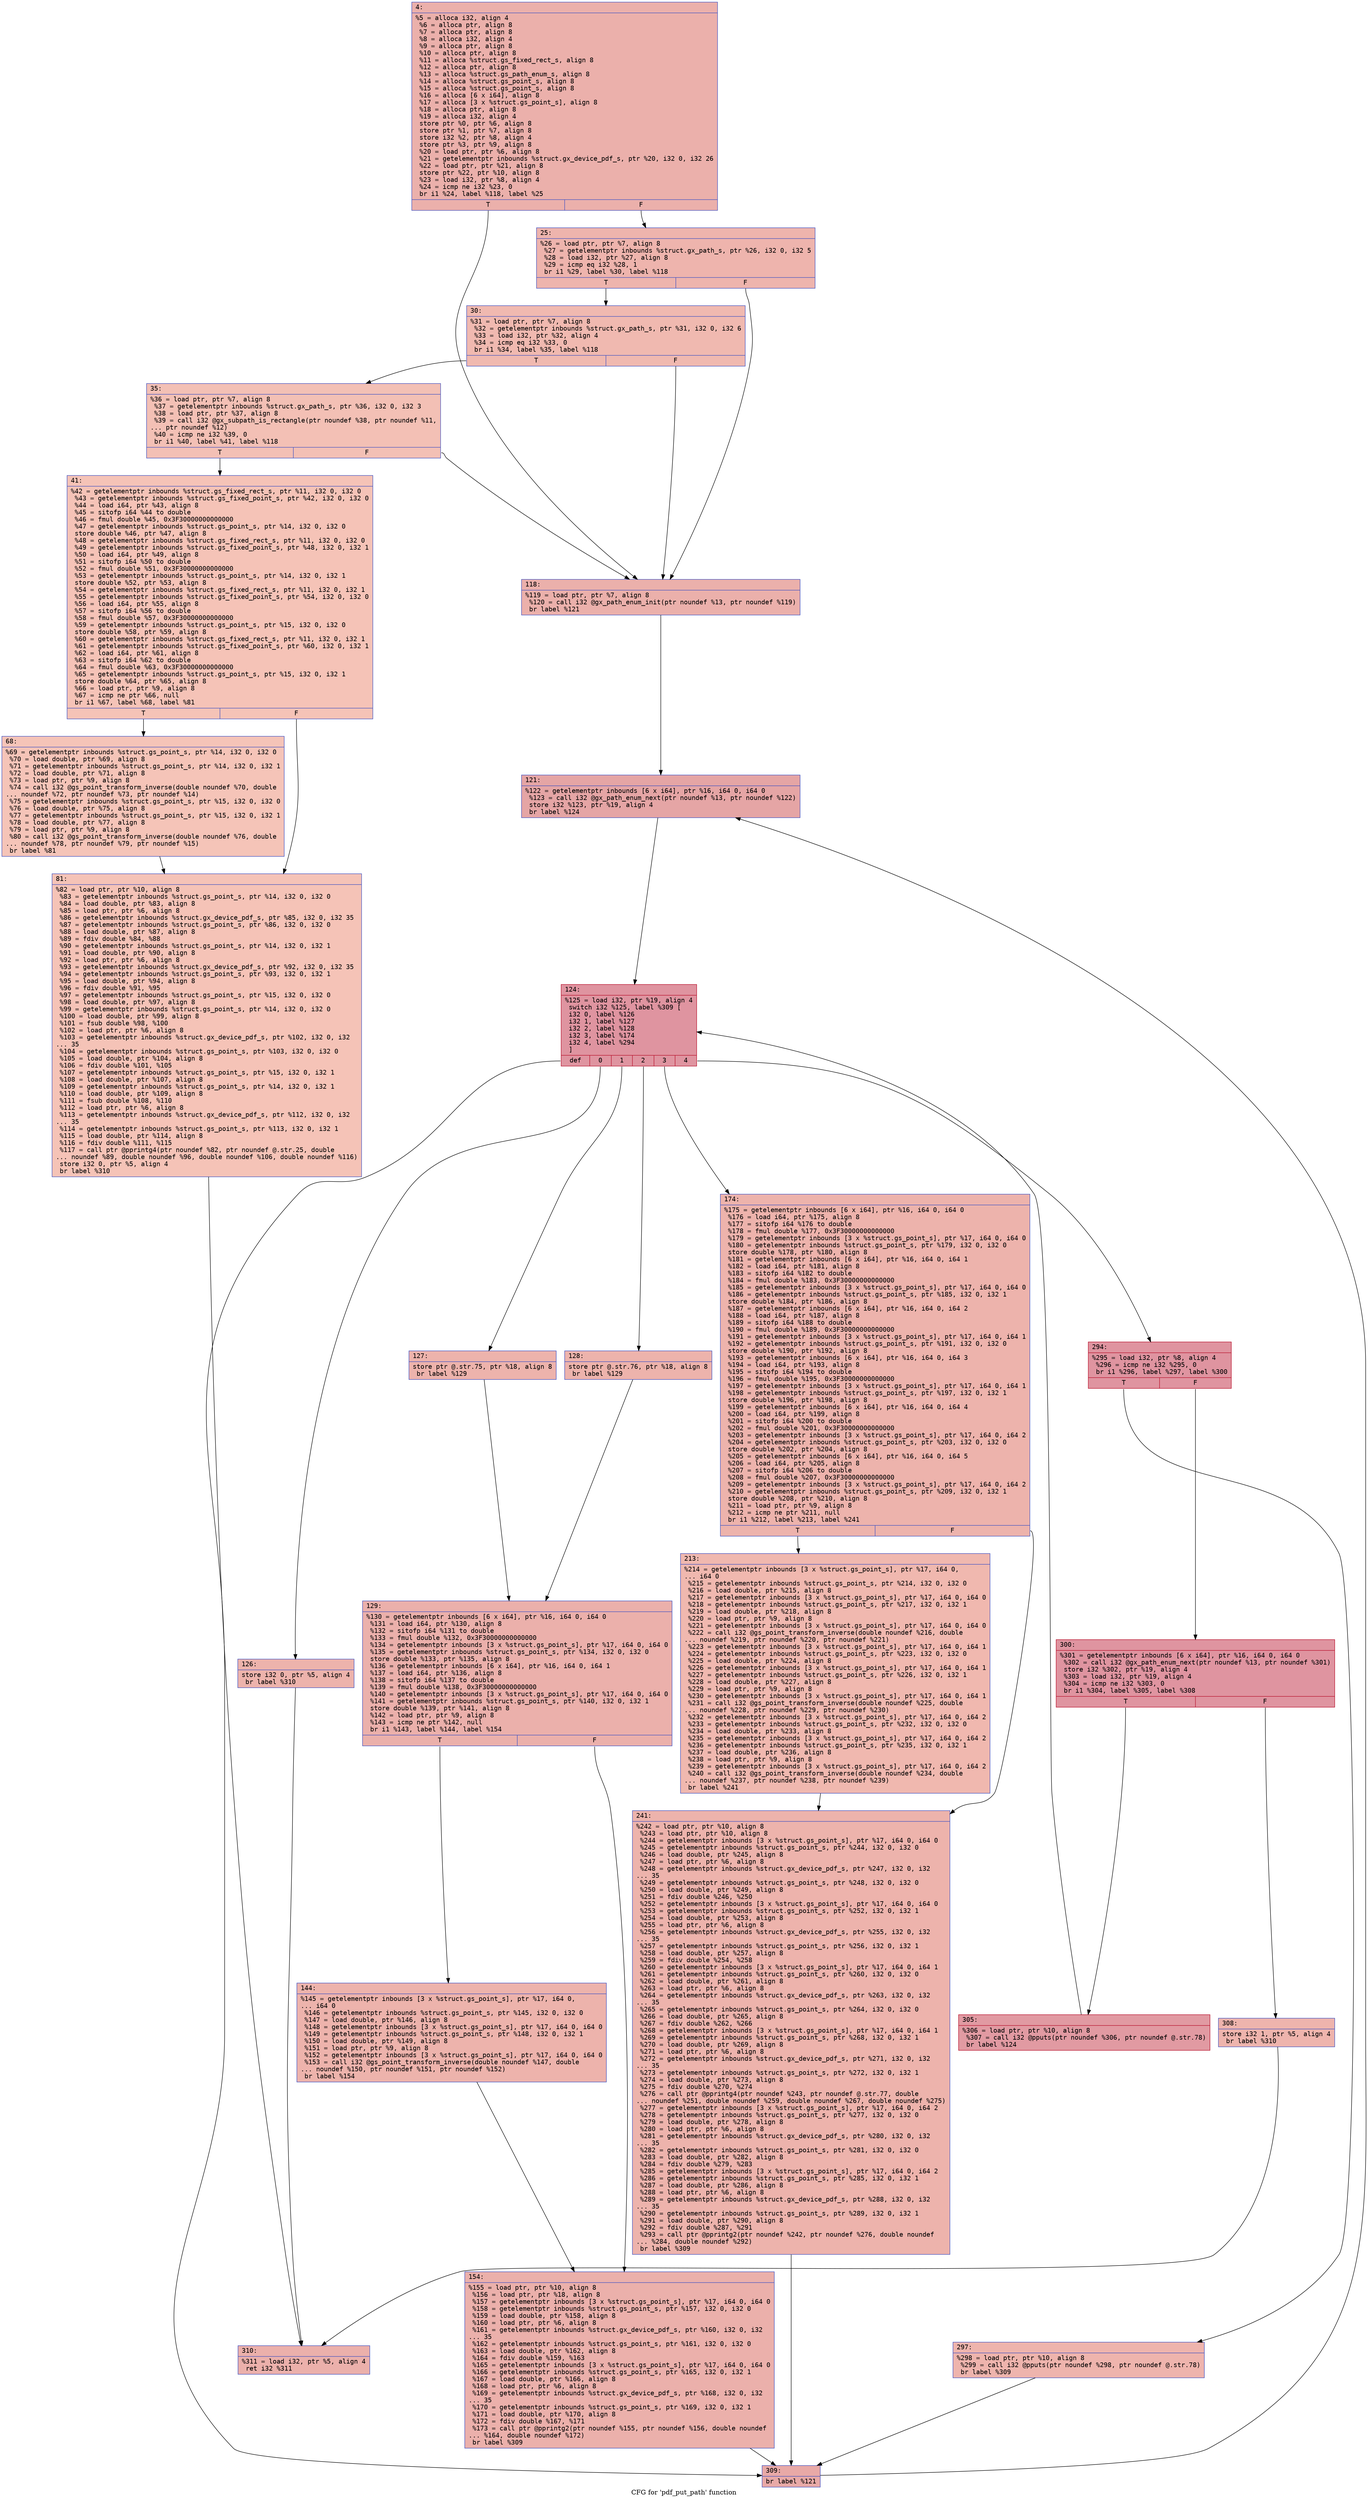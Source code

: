 digraph "CFG for 'pdf_put_path' function" {
	label="CFG for 'pdf_put_path' function";

	Node0x6000020a0050 [shape=record,color="#3d50c3ff", style=filled, fillcolor="#d24b4070" fontname="Courier",label="{4:\l|  %5 = alloca i32, align 4\l  %6 = alloca ptr, align 8\l  %7 = alloca ptr, align 8\l  %8 = alloca i32, align 4\l  %9 = alloca ptr, align 8\l  %10 = alloca ptr, align 8\l  %11 = alloca %struct.gs_fixed_rect_s, align 8\l  %12 = alloca ptr, align 8\l  %13 = alloca %struct.gs_path_enum_s, align 8\l  %14 = alloca %struct.gs_point_s, align 8\l  %15 = alloca %struct.gs_point_s, align 8\l  %16 = alloca [6 x i64], align 8\l  %17 = alloca [3 x %struct.gs_point_s], align 8\l  %18 = alloca ptr, align 8\l  %19 = alloca i32, align 4\l  store ptr %0, ptr %6, align 8\l  store ptr %1, ptr %7, align 8\l  store i32 %2, ptr %8, align 4\l  store ptr %3, ptr %9, align 8\l  %20 = load ptr, ptr %6, align 8\l  %21 = getelementptr inbounds %struct.gx_device_pdf_s, ptr %20, i32 0, i32 26\l  %22 = load ptr, ptr %21, align 8\l  store ptr %22, ptr %10, align 8\l  %23 = load i32, ptr %8, align 4\l  %24 = icmp ne i32 %23, 0\l  br i1 %24, label %118, label %25\l|{<s0>T|<s1>F}}"];
	Node0x6000020a0050:s0 -> Node0x6000020a0280[tooltip="4 -> 118\nProbability 62.50%" ];
	Node0x6000020a0050:s1 -> Node0x6000020a00a0[tooltip="4 -> 25\nProbability 37.50%" ];
	Node0x6000020a00a0 [shape=record,color="#3d50c3ff", style=filled, fillcolor="#d8564670" fontname="Courier",label="{25:\l|  %26 = load ptr, ptr %7, align 8\l  %27 = getelementptr inbounds %struct.gx_path_s, ptr %26, i32 0, i32 5\l  %28 = load i32, ptr %27, align 8\l  %29 = icmp eq i32 %28, 1\l  br i1 %29, label %30, label %118\l|{<s0>T|<s1>F}}"];
	Node0x6000020a00a0:s0 -> Node0x6000020a00f0[tooltip="25 -> 30\nProbability 50.00%" ];
	Node0x6000020a00a0:s1 -> Node0x6000020a0280[tooltip="25 -> 118\nProbability 50.00%" ];
	Node0x6000020a00f0 [shape=record,color="#3d50c3ff", style=filled, fillcolor="#de614d70" fontname="Courier",label="{30:\l|  %31 = load ptr, ptr %7, align 8\l  %32 = getelementptr inbounds %struct.gx_path_s, ptr %31, i32 0, i32 6\l  %33 = load i32, ptr %32, align 4\l  %34 = icmp eq i32 %33, 0\l  br i1 %34, label %35, label %118\l|{<s0>T|<s1>F}}"];
	Node0x6000020a00f0:s0 -> Node0x6000020a0140[tooltip="30 -> 35\nProbability 37.50%" ];
	Node0x6000020a00f0:s1 -> Node0x6000020a0280[tooltip="30 -> 118\nProbability 62.50%" ];
	Node0x6000020a0140 [shape=record,color="#3d50c3ff", style=filled, fillcolor="#e5705870" fontname="Courier",label="{35:\l|  %36 = load ptr, ptr %7, align 8\l  %37 = getelementptr inbounds %struct.gx_path_s, ptr %36, i32 0, i32 3\l  %38 = load ptr, ptr %37, align 8\l  %39 = call i32 @gx_subpath_is_rectangle(ptr noundef %38, ptr noundef %11,\l... ptr noundef %12)\l  %40 = icmp ne i32 %39, 0\l  br i1 %40, label %41, label %118\l|{<s0>T|<s1>F}}"];
	Node0x6000020a0140:s0 -> Node0x6000020a0190[tooltip="35 -> 41\nProbability 62.50%" ];
	Node0x6000020a0140:s1 -> Node0x6000020a0280[tooltip="35 -> 118\nProbability 37.50%" ];
	Node0x6000020a0190 [shape=record,color="#3d50c3ff", style=filled, fillcolor="#e8765c70" fontname="Courier",label="{41:\l|  %42 = getelementptr inbounds %struct.gs_fixed_rect_s, ptr %11, i32 0, i32 0\l  %43 = getelementptr inbounds %struct.gs_fixed_point_s, ptr %42, i32 0, i32 0\l  %44 = load i64, ptr %43, align 8\l  %45 = sitofp i64 %44 to double\l  %46 = fmul double %45, 0x3F30000000000000\l  %47 = getelementptr inbounds %struct.gs_point_s, ptr %14, i32 0, i32 0\l  store double %46, ptr %47, align 8\l  %48 = getelementptr inbounds %struct.gs_fixed_rect_s, ptr %11, i32 0, i32 0\l  %49 = getelementptr inbounds %struct.gs_fixed_point_s, ptr %48, i32 0, i32 1\l  %50 = load i64, ptr %49, align 8\l  %51 = sitofp i64 %50 to double\l  %52 = fmul double %51, 0x3F30000000000000\l  %53 = getelementptr inbounds %struct.gs_point_s, ptr %14, i32 0, i32 1\l  store double %52, ptr %53, align 8\l  %54 = getelementptr inbounds %struct.gs_fixed_rect_s, ptr %11, i32 0, i32 1\l  %55 = getelementptr inbounds %struct.gs_fixed_point_s, ptr %54, i32 0, i32 0\l  %56 = load i64, ptr %55, align 8\l  %57 = sitofp i64 %56 to double\l  %58 = fmul double %57, 0x3F30000000000000\l  %59 = getelementptr inbounds %struct.gs_point_s, ptr %15, i32 0, i32 0\l  store double %58, ptr %59, align 8\l  %60 = getelementptr inbounds %struct.gs_fixed_rect_s, ptr %11, i32 0, i32 1\l  %61 = getelementptr inbounds %struct.gs_fixed_point_s, ptr %60, i32 0, i32 1\l  %62 = load i64, ptr %61, align 8\l  %63 = sitofp i64 %62 to double\l  %64 = fmul double %63, 0x3F30000000000000\l  %65 = getelementptr inbounds %struct.gs_point_s, ptr %15, i32 0, i32 1\l  store double %64, ptr %65, align 8\l  %66 = load ptr, ptr %9, align 8\l  %67 = icmp ne ptr %66, null\l  br i1 %67, label %68, label %81\l|{<s0>T|<s1>F}}"];
	Node0x6000020a0190:s0 -> Node0x6000020a01e0[tooltip="41 -> 68\nProbability 62.50%" ];
	Node0x6000020a0190:s1 -> Node0x6000020a0230[tooltip="41 -> 81\nProbability 37.50%" ];
	Node0x6000020a01e0 [shape=record,color="#3d50c3ff", style=filled, fillcolor="#e97a5f70" fontname="Courier",label="{68:\l|  %69 = getelementptr inbounds %struct.gs_point_s, ptr %14, i32 0, i32 0\l  %70 = load double, ptr %69, align 8\l  %71 = getelementptr inbounds %struct.gs_point_s, ptr %14, i32 0, i32 1\l  %72 = load double, ptr %71, align 8\l  %73 = load ptr, ptr %9, align 8\l  %74 = call i32 @gs_point_transform_inverse(double noundef %70, double\l... noundef %72, ptr noundef %73, ptr noundef %14)\l  %75 = getelementptr inbounds %struct.gs_point_s, ptr %15, i32 0, i32 0\l  %76 = load double, ptr %75, align 8\l  %77 = getelementptr inbounds %struct.gs_point_s, ptr %15, i32 0, i32 1\l  %78 = load double, ptr %77, align 8\l  %79 = load ptr, ptr %9, align 8\l  %80 = call i32 @gs_point_transform_inverse(double noundef %76, double\l... noundef %78, ptr noundef %79, ptr noundef %15)\l  br label %81\l}"];
	Node0x6000020a01e0 -> Node0x6000020a0230[tooltip="68 -> 81\nProbability 100.00%" ];
	Node0x6000020a0230 [shape=record,color="#3d50c3ff", style=filled, fillcolor="#e8765c70" fontname="Courier",label="{81:\l|  %82 = load ptr, ptr %10, align 8\l  %83 = getelementptr inbounds %struct.gs_point_s, ptr %14, i32 0, i32 0\l  %84 = load double, ptr %83, align 8\l  %85 = load ptr, ptr %6, align 8\l  %86 = getelementptr inbounds %struct.gx_device_pdf_s, ptr %85, i32 0, i32 35\l  %87 = getelementptr inbounds %struct.gs_point_s, ptr %86, i32 0, i32 0\l  %88 = load double, ptr %87, align 8\l  %89 = fdiv double %84, %88\l  %90 = getelementptr inbounds %struct.gs_point_s, ptr %14, i32 0, i32 1\l  %91 = load double, ptr %90, align 8\l  %92 = load ptr, ptr %6, align 8\l  %93 = getelementptr inbounds %struct.gx_device_pdf_s, ptr %92, i32 0, i32 35\l  %94 = getelementptr inbounds %struct.gs_point_s, ptr %93, i32 0, i32 1\l  %95 = load double, ptr %94, align 8\l  %96 = fdiv double %91, %95\l  %97 = getelementptr inbounds %struct.gs_point_s, ptr %15, i32 0, i32 0\l  %98 = load double, ptr %97, align 8\l  %99 = getelementptr inbounds %struct.gs_point_s, ptr %14, i32 0, i32 0\l  %100 = load double, ptr %99, align 8\l  %101 = fsub double %98, %100\l  %102 = load ptr, ptr %6, align 8\l  %103 = getelementptr inbounds %struct.gx_device_pdf_s, ptr %102, i32 0, i32\l... 35\l  %104 = getelementptr inbounds %struct.gs_point_s, ptr %103, i32 0, i32 0\l  %105 = load double, ptr %104, align 8\l  %106 = fdiv double %101, %105\l  %107 = getelementptr inbounds %struct.gs_point_s, ptr %15, i32 0, i32 1\l  %108 = load double, ptr %107, align 8\l  %109 = getelementptr inbounds %struct.gs_point_s, ptr %14, i32 0, i32 1\l  %110 = load double, ptr %109, align 8\l  %111 = fsub double %108, %110\l  %112 = load ptr, ptr %6, align 8\l  %113 = getelementptr inbounds %struct.gx_device_pdf_s, ptr %112, i32 0, i32\l... 35\l  %114 = getelementptr inbounds %struct.gs_point_s, ptr %113, i32 0, i32 1\l  %115 = load double, ptr %114, align 8\l  %116 = fdiv double %111, %115\l  %117 = call ptr @pprintg4(ptr noundef %82, ptr noundef @.str.25, double\l... noundef %89, double noundef %96, double noundef %106, double noundef %116)\l  store i32 0, ptr %5, align 4\l  br label %310\l}"];
	Node0x6000020a0230 -> Node0x6000020a0820[tooltip="81 -> 310\nProbability 100.00%" ];
	Node0x6000020a0280 [shape=record,color="#3d50c3ff", style=filled, fillcolor="#d24b4070" fontname="Courier",label="{118:\l|  %119 = load ptr, ptr %7, align 8\l  %120 = call i32 @gx_path_enum_init(ptr noundef %13, ptr noundef %119)\l  br label %121\l}"];
	Node0x6000020a0280 -> Node0x6000020a02d0[tooltip="118 -> 121\nProbability 100.00%" ];
	Node0x6000020a02d0 [shape=record,color="#3d50c3ff", style=filled, fillcolor="#c5333470" fontname="Courier",label="{121:\l|  %122 = getelementptr inbounds [6 x i64], ptr %16, i64 0, i64 0\l  %123 = call i32 @gx_path_enum_next(ptr noundef %13, ptr noundef %122)\l  store i32 %123, ptr %19, align 4\l  br label %124\l}"];
	Node0x6000020a02d0 -> Node0x6000020a0320[tooltip="121 -> 124\nProbability 100.00%" ];
	Node0x6000020a0320 [shape=record,color="#b70d28ff", style=filled, fillcolor="#b70d2870" fontname="Courier",label="{124:\l|  %125 = load i32, ptr %19, align 4\l  switch i32 %125, label %309 [\l    i32 0, label %126\l    i32 1, label %127\l    i32 2, label %128\l    i32 3, label %174\l    i32 4, label %294\l  ]\l|{<s0>def|<s1>0|<s2>1|<s3>2|<s4>3|<s5>4}}"];
	Node0x6000020a0320:s0 -> Node0x6000020a07d0[tooltip="124 -> 309\nProbability 2.78%" ];
	Node0x6000020a0320:s1 -> Node0x6000020a0370[tooltip="124 -> 126\nProbability 2.78%" ];
	Node0x6000020a0320:s2 -> Node0x6000020a03c0[tooltip="124 -> 127\nProbability 2.78%" ];
	Node0x6000020a0320:s3 -> Node0x6000020a0410[tooltip="124 -> 128\nProbability 2.78%" ];
	Node0x6000020a0320:s4 -> Node0x6000020a0550[tooltip="124 -> 174\nProbability 2.78%" ];
	Node0x6000020a0320:s5 -> Node0x6000020a0640[tooltip="124 -> 294\nProbability 86.11%" ];
	Node0x6000020a0370 [shape=record,color="#3d50c3ff", style=filled, fillcolor="#d6524470" fontname="Courier",label="{126:\l|  store i32 0, ptr %5, align 4\l  br label %310\l}"];
	Node0x6000020a0370 -> Node0x6000020a0820[tooltip="126 -> 310\nProbability 100.00%" ];
	Node0x6000020a03c0 [shape=record,color="#3d50c3ff", style=filled, fillcolor="#d6524470" fontname="Courier",label="{127:\l|  store ptr @.str.75, ptr %18, align 8\l  br label %129\l}"];
	Node0x6000020a03c0 -> Node0x6000020a0460[tooltip="127 -> 129\nProbability 100.00%" ];
	Node0x6000020a0410 [shape=record,color="#3d50c3ff", style=filled, fillcolor="#d6524470" fontname="Courier",label="{128:\l|  store ptr @.str.76, ptr %18, align 8\l  br label %129\l}"];
	Node0x6000020a0410 -> Node0x6000020a0460[tooltip="128 -> 129\nProbability 100.00%" ];
	Node0x6000020a0460 [shape=record,color="#3d50c3ff", style=filled, fillcolor="#d24b4070" fontname="Courier",label="{129:\l|  %130 = getelementptr inbounds [6 x i64], ptr %16, i64 0, i64 0\l  %131 = load i64, ptr %130, align 8\l  %132 = sitofp i64 %131 to double\l  %133 = fmul double %132, 0x3F30000000000000\l  %134 = getelementptr inbounds [3 x %struct.gs_point_s], ptr %17, i64 0, i64 0\l  %135 = getelementptr inbounds %struct.gs_point_s, ptr %134, i32 0, i32 0\l  store double %133, ptr %135, align 8\l  %136 = getelementptr inbounds [6 x i64], ptr %16, i64 0, i64 1\l  %137 = load i64, ptr %136, align 8\l  %138 = sitofp i64 %137 to double\l  %139 = fmul double %138, 0x3F30000000000000\l  %140 = getelementptr inbounds [3 x %struct.gs_point_s], ptr %17, i64 0, i64 0\l  %141 = getelementptr inbounds %struct.gs_point_s, ptr %140, i32 0, i32 1\l  store double %139, ptr %141, align 8\l  %142 = load ptr, ptr %9, align 8\l  %143 = icmp ne ptr %142, null\l  br i1 %143, label %144, label %154\l|{<s0>T|<s1>F}}"];
	Node0x6000020a0460:s0 -> Node0x6000020a04b0[tooltip="129 -> 144\nProbability 62.50%" ];
	Node0x6000020a0460:s1 -> Node0x6000020a0500[tooltip="129 -> 154\nProbability 37.50%" ];
	Node0x6000020a04b0 [shape=record,color="#3d50c3ff", style=filled, fillcolor="#d6524470" fontname="Courier",label="{144:\l|  %145 = getelementptr inbounds [3 x %struct.gs_point_s], ptr %17, i64 0,\l... i64 0\l  %146 = getelementptr inbounds %struct.gs_point_s, ptr %145, i32 0, i32 0\l  %147 = load double, ptr %146, align 8\l  %148 = getelementptr inbounds [3 x %struct.gs_point_s], ptr %17, i64 0, i64 0\l  %149 = getelementptr inbounds %struct.gs_point_s, ptr %148, i32 0, i32 1\l  %150 = load double, ptr %149, align 8\l  %151 = load ptr, ptr %9, align 8\l  %152 = getelementptr inbounds [3 x %struct.gs_point_s], ptr %17, i64 0, i64 0\l  %153 = call i32 @gs_point_transform_inverse(double noundef %147, double\l... noundef %150, ptr noundef %151, ptr noundef %152)\l  br label %154\l}"];
	Node0x6000020a04b0 -> Node0x6000020a0500[tooltip="144 -> 154\nProbability 100.00%" ];
	Node0x6000020a0500 [shape=record,color="#3d50c3ff", style=filled, fillcolor="#d24b4070" fontname="Courier",label="{154:\l|  %155 = load ptr, ptr %10, align 8\l  %156 = load ptr, ptr %18, align 8\l  %157 = getelementptr inbounds [3 x %struct.gs_point_s], ptr %17, i64 0, i64 0\l  %158 = getelementptr inbounds %struct.gs_point_s, ptr %157, i32 0, i32 0\l  %159 = load double, ptr %158, align 8\l  %160 = load ptr, ptr %6, align 8\l  %161 = getelementptr inbounds %struct.gx_device_pdf_s, ptr %160, i32 0, i32\l... 35\l  %162 = getelementptr inbounds %struct.gs_point_s, ptr %161, i32 0, i32 0\l  %163 = load double, ptr %162, align 8\l  %164 = fdiv double %159, %163\l  %165 = getelementptr inbounds [3 x %struct.gs_point_s], ptr %17, i64 0, i64 0\l  %166 = getelementptr inbounds %struct.gs_point_s, ptr %165, i32 0, i32 1\l  %167 = load double, ptr %166, align 8\l  %168 = load ptr, ptr %6, align 8\l  %169 = getelementptr inbounds %struct.gx_device_pdf_s, ptr %168, i32 0, i32\l... 35\l  %170 = getelementptr inbounds %struct.gs_point_s, ptr %169, i32 0, i32 1\l  %171 = load double, ptr %170, align 8\l  %172 = fdiv double %167, %171\l  %173 = call ptr @pprintg2(ptr noundef %155, ptr noundef %156, double noundef\l... %164, double noundef %172)\l  br label %309\l}"];
	Node0x6000020a0500 -> Node0x6000020a07d0[tooltip="154 -> 309\nProbability 100.00%" ];
	Node0x6000020a0550 [shape=record,color="#3d50c3ff", style=filled, fillcolor="#d6524470" fontname="Courier",label="{174:\l|  %175 = getelementptr inbounds [6 x i64], ptr %16, i64 0, i64 0\l  %176 = load i64, ptr %175, align 8\l  %177 = sitofp i64 %176 to double\l  %178 = fmul double %177, 0x3F30000000000000\l  %179 = getelementptr inbounds [3 x %struct.gs_point_s], ptr %17, i64 0, i64 0\l  %180 = getelementptr inbounds %struct.gs_point_s, ptr %179, i32 0, i32 0\l  store double %178, ptr %180, align 8\l  %181 = getelementptr inbounds [6 x i64], ptr %16, i64 0, i64 1\l  %182 = load i64, ptr %181, align 8\l  %183 = sitofp i64 %182 to double\l  %184 = fmul double %183, 0x3F30000000000000\l  %185 = getelementptr inbounds [3 x %struct.gs_point_s], ptr %17, i64 0, i64 0\l  %186 = getelementptr inbounds %struct.gs_point_s, ptr %185, i32 0, i32 1\l  store double %184, ptr %186, align 8\l  %187 = getelementptr inbounds [6 x i64], ptr %16, i64 0, i64 2\l  %188 = load i64, ptr %187, align 8\l  %189 = sitofp i64 %188 to double\l  %190 = fmul double %189, 0x3F30000000000000\l  %191 = getelementptr inbounds [3 x %struct.gs_point_s], ptr %17, i64 0, i64 1\l  %192 = getelementptr inbounds %struct.gs_point_s, ptr %191, i32 0, i32 0\l  store double %190, ptr %192, align 8\l  %193 = getelementptr inbounds [6 x i64], ptr %16, i64 0, i64 3\l  %194 = load i64, ptr %193, align 8\l  %195 = sitofp i64 %194 to double\l  %196 = fmul double %195, 0x3F30000000000000\l  %197 = getelementptr inbounds [3 x %struct.gs_point_s], ptr %17, i64 0, i64 1\l  %198 = getelementptr inbounds %struct.gs_point_s, ptr %197, i32 0, i32 1\l  store double %196, ptr %198, align 8\l  %199 = getelementptr inbounds [6 x i64], ptr %16, i64 0, i64 4\l  %200 = load i64, ptr %199, align 8\l  %201 = sitofp i64 %200 to double\l  %202 = fmul double %201, 0x3F30000000000000\l  %203 = getelementptr inbounds [3 x %struct.gs_point_s], ptr %17, i64 0, i64 2\l  %204 = getelementptr inbounds %struct.gs_point_s, ptr %203, i32 0, i32 0\l  store double %202, ptr %204, align 8\l  %205 = getelementptr inbounds [6 x i64], ptr %16, i64 0, i64 5\l  %206 = load i64, ptr %205, align 8\l  %207 = sitofp i64 %206 to double\l  %208 = fmul double %207, 0x3F30000000000000\l  %209 = getelementptr inbounds [3 x %struct.gs_point_s], ptr %17, i64 0, i64 2\l  %210 = getelementptr inbounds %struct.gs_point_s, ptr %209, i32 0, i32 1\l  store double %208, ptr %210, align 8\l  %211 = load ptr, ptr %9, align 8\l  %212 = icmp ne ptr %211, null\l  br i1 %212, label %213, label %241\l|{<s0>T|<s1>F}}"];
	Node0x6000020a0550:s0 -> Node0x6000020a05a0[tooltip="174 -> 213\nProbability 62.50%" ];
	Node0x6000020a0550:s1 -> Node0x6000020a05f0[tooltip="174 -> 241\nProbability 37.50%" ];
	Node0x6000020a05a0 [shape=record,color="#3d50c3ff", style=filled, fillcolor="#dc5d4a70" fontname="Courier",label="{213:\l|  %214 = getelementptr inbounds [3 x %struct.gs_point_s], ptr %17, i64 0,\l... i64 0\l  %215 = getelementptr inbounds %struct.gs_point_s, ptr %214, i32 0, i32 0\l  %216 = load double, ptr %215, align 8\l  %217 = getelementptr inbounds [3 x %struct.gs_point_s], ptr %17, i64 0, i64 0\l  %218 = getelementptr inbounds %struct.gs_point_s, ptr %217, i32 0, i32 1\l  %219 = load double, ptr %218, align 8\l  %220 = load ptr, ptr %9, align 8\l  %221 = getelementptr inbounds [3 x %struct.gs_point_s], ptr %17, i64 0, i64 0\l  %222 = call i32 @gs_point_transform_inverse(double noundef %216, double\l... noundef %219, ptr noundef %220, ptr noundef %221)\l  %223 = getelementptr inbounds [3 x %struct.gs_point_s], ptr %17, i64 0, i64 1\l  %224 = getelementptr inbounds %struct.gs_point_s, ptr %223, i32 0, i32 0\l  %225 = load double, ptr %224, align 8\l  %226 = getelementptr inbounds [3 x %struct.gs_point_s], ptr %17, i64 0, i64 1\l  %227 = getelementptr inbounds %struct.gs_point_s, ptr %226, i32 0, i32 1\l  %228 = load double, ptr %227, align 8\l  %229 = load ptr, ptr %9, align 8\l  %230 = getelementptr inbounds [3 x %struct.gs_point_s], ptr %17, i64 0, i64 1\l  %231 = call i32 @gs_point_transform_inverse(double noundef %225, double\l... noundef %228, ptr noundef %229, ptr noundef %230)\l  %232 = getelementptr inbounds [3 x %struct.gs_point_s], ptr %17, i64 0, i64 2\l  %233 = getelementptr inbounds %struct.gs_point_s, ptr %232, i32 0, i32 0\l  %234 = load double, ptr %233, align 8\l  %235 = getelementptr inbounds [3 x %struct.gs_point_s], ptr %17, i64 0, i64 2\l  %236 = getelementptr inbounds %struct.gs_point_s, ptr %235, i32 0, i32 1\l  %237 = load double, ptr %236, align 8\l  %238 = load ptr, ptr %9, align 8\l  %239 = getelementptr inbounds [3 x %struct.gs_point_s], ptr %17, i64 0, i64 2\l  %240 = call i32 @gs_point_transform_inverse(double noundef %234, double\l... noundef %237, ptr noundef %238, ptr noundef %239)\l  br label %241\l}"];
	Node0x6000020a05a0 -> Node0x6000020a05f0[tooltip="213 -> 241\nProbability 100.00%" ];
	Node0x6000020a05f0 [shape=record,color="#3d50c3ff", style=filled, fillcolor="#d6524470" fontname="Courier",label="{241:\l|  %242 = load ptr, ptr %10, align 8\l  %243 = load ptr, ptr %10, align 8\l  %244 = getelementptr inbounds [3 x %struct.gs_point_s], ptr %17, i64 0, i64 0\l  %245 = getelementptr inbounds %struct.gs_point_s, ptr %244, i32 0, i32 0\l  %246 = load double, ptr %245, align 8\l  %247 = load ptr, ptr %6, align 8\l  %248 = getelementptr inbounds %struct.gx_device_pdf_s, ptr %247, i32 0, i32\l... 35\l  %249 = getelementptr inbounds %struct.gs_point_s, ptr %248, i32 0, i32 0\l  %250 = load double, ptr %249, align 8\l  %251 = fdiv double %246, %250\l  %252 = getelementptr inbounds [3 x %struct.gs_point_s], ptr %17, i64 0, i64 0\l  %253 = getelementptr inbounds %struct.gs_point_s, ptr %252, i32 0, i32 1\l  %254 = load double, ptr %253, align 8\l  %255 = load ptr, ptr %6, align 8\l  %256 = getelementptr inbounds %struct.gx_device_pdf_s, ptr %255, i32 0, i32\l... 35\l  %257 = getelementptr inbounds %struct.gs_point_s, ptr %256, i32 0, i32 1\l  %258 = load double, ptr %257, align 8\l  %259 = fdiv double %254, %258\l  %260 = getelementptr inbounds [3 x %struct.gs_point_s], ptr %17, i64 0, i64 1\l  %261 = getelementptr inbounds %struct.gs_point_s, ptr %260, i32 0, i32 0\l  %262 = load double, ptr %261, align 8\l  %263 = load ptr, ptr %6, align 8\l  %264 = getelementptr inbounds %struct.gx_device_pdf_s, ptr %263, i32 0, i32\l... 35\l  %265 = getelementptr inbounds %struct.gs_point_s, ptr %264, i32 0, i32 0\l  %266 = load double, ptr %265, align 8\l  %267 = fdiv double %262, %266\l  %268 = getelementptr inbounds [3 x %struct.gs_point_s], ptr %17, i64 0, i64 1\l  %269 = getelementptr inbounds %struct.gs_point_s, ptr %268, i32 0, i32 1\l  %270 = load double, ptr %269, align 8\l  %271 = load ptr, ptr %6, align 8\l  %272 = getelementptr inbounds %struct.gx_device_pdf_s, ptr %271, i32 0, i32\l... 35\l  %273 = getelementptr inbounds %struct.gs_point_s, ptr %272, i32 0, i32 1\l  %274 = load double, ptr %273, align 8\l  %275 = fdiv double %270, %274\l  %276 = call ptr @pprintg4(ptr noundef %243, ptr noundef @.str.77, double\l... noundef %251, double noundef %259, double noundef %267, double noundef %275)\l  %277 = getelementptr inbounds [3 x %struct.gs_point_s], ptr %17, i64 0, i64 2\l  %278 = getelementptr inbounds %struct.gs_point_s, ptr %277, i32 0, i32 0\l  %279 = load double, ptr %278, align 8\l  %280 = load ptr, ptr %6, align 8\l  %281 = getelementptr inbounds %struct.gx_device_pdf_s, ptr %280, i32 0, i32\l... 35\l  %282 = getelementptr inbounds %struct.gs_point_s, ptr %281, i32 0, i32 0\l  %283 = load double, ptr %282, align 8\l  %284 = fdiv double %279, %283\l  %285 = getelementptr inbounds [3 x %struct.gs_point_s], ptr %17, i64 0, i64 2\l  %286 = getelementptr inbounds %struct.gs_point_s, ptr %285, i32 0, i32 1\l  %287 = load double, ptr %286, align 8\l  %288 = load ptr, ptr %6, align 8\l  %289 = getelementptr inbounds %struct.gx_device_pdf_s, ptr %288, i32 0, i32\l... 35\l  %290 = getelementptr inbounds %struct.gs_point_s, ptr %289, i32 0, i32 1\l  %291 = load double, ptr %290, align 8\l  %292 = fdiv double %287, %291\l  %293 = call ptr @pprintg2(ptr noundef %242, ptr noundef %276, double noundef\l... %284, double noundef %292)\l  br label %309\l}"];
	Node0x6000020a05f0 -> Node0x6000020a07d0[tooltip="241 -> 309\nProbability 100.00%" ];
	Node0x6000020a0640 [shape=record,color="#b70d28ff", style=filled, fillcolor="#b70d2870" fontname="Courier",label="{294:\l|  %295 = load i32, ptr %8, align 4\l  %296 = icmp ne i32 %295, 0\l  br i1 %296, label %297, label %300\l|{<s0>T|<s1>F}}"];
	Node0x6000020a0640:s0 -> Node0x6000020a0690[tooltip="294 -> 297\nProbability 3.12%" ];
	Node0x6000020a0640:s1 -> Node0x6000020a06e0[tooltip="294 -> 300\nProbability 96.88%" ];
	Node0x6000020a0690 [shape=record,color="#3d50c3ff", style=filled, fillcolor="#d8564670" fontname="Courier",label="{297:\l|  %298 = load ptr, ptr %10, align 8\l  %299 = call i32 @pputs(ptr noundef %298, ptr noundef @.str.78)\l  br label %309\l}"];
	Node0x6000020a0690 -> Node0x6000020a07d0[tooltip="297 -> 309\nProbability 100.00%" ];
	Node0x6000020a06e0 [shape=record,color="#b70d28ff", style=filled, fillcolor="#b70d2870" fontname="Courier",label="{300:\l|  %301 = getelementptr inbounds [6 x i64], ptr %16, i64 0, i64 0\l  %302 = call i32 @gx_path_enum_next(ptr noundef %13, ptr noundef %301)\l  store i32 %302, ptr %19, align 4\l  %303 = load i32, ptr %19, align 4\l  %304 = icmp ne i32 %303, 0\l  br i1 %304, label %305, label %308\l|{<s0>T|<s1>F}}"];
	Node0x6000020a06e0:s0 -> Node0x6000020a0730[tooltip="300 -> 305\nProbability 96.88%" ];
	Node0x6000020a06e0:s1 -> Node0x6000020a0780[tooltip="300 -> 308\nProbability 3.12%" ];
	Node0x6000020a0730 [shape=record,color="#b70d28ff", style=filled, fillcolor="#bb1b2c70" fontname="Courier",label="{305:\l|  %306 = load ptr, ptr %10, align 8\l  %307 = call i32 @pputs(ptr noundef %306, ptr noundef @.str.78)\l  br label %124\l}"];
	Node0x6000020a0730 -> Node0x6000020a0320[tooltip="305 -> 124\nProbability 100.00%" ];
	Node0x6000020a0780 [shape=record,color="#3d50c3ff", style=filled, fillcolor="#d8564670" fontname="Courier",label="{308:\l|  store i32 1, ptr %5, align 4\l  br label %310\l}"];
	Node0x6000020a0780 -> Node0x6000020a0820[tooltip="308 -> 310\nProbability 100.00%" ];
	Node0x6000020a07d0 [shape=record,color="#3d50c3ff", style=filled, fillcolor="#ca3b3770" fontname="Courier",label="{309:\l|  br label %121\l}"];
	Node0x6000020a07d0 -> Node0x6000020a02d0[tooltip="309 -> 121\nProbability 100.00%" ];
	Node0x6000020a0820 [shape=record,color="#3d50c3ff", style=filled, fillcolor="#d24b4070" fontname="Courier",label="{310:\l|  %311 = load i32, ptr %5, align 4\l  ret i32 %311\l}"];
}
